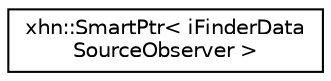 digraph "Graphical Class Hierarchy"
{
  edge [fontname="Helvetica",fontsize="10",labelfontname="Helvetica",labelfontsize="10"];
  node [fontname="Helvetica",fontsize="10",shape=record];
  rankdir="LR";
  Node1 [label="xhn::SmartPtr\< iFinderData\lSourceObserver \>",height=0.2,width=0.4,color="black", fillcolor="white", style="filled",URL="$classxhn_1_1_smart_ptr.html"];
}
